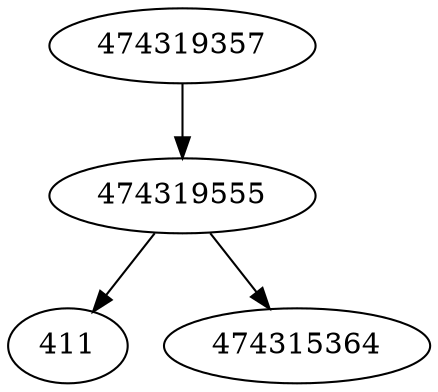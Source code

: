 strict digraph  {
411;
474315364;
474319357;
474319555;
474319357 -> 474319555;
474319555 -> 474315364;
474319555 -> 411;
}
